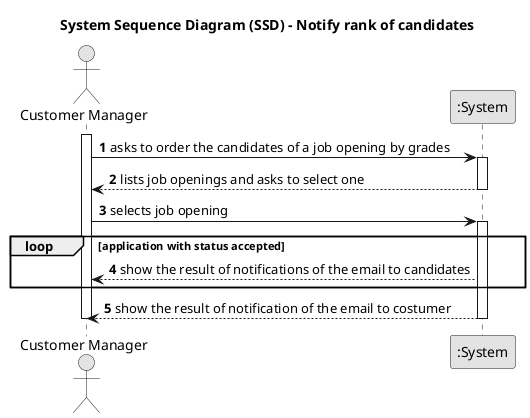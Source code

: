 @startuml
skinparam monochrome true
skinparam packageStyle rectangle
skinparam shadowing false

title System Sequence Diagram (SSD) - Notify rank of candidates

autonumber

actor "Customer Manager" as CM
participant ":System" as System

activate CM

    CM -> System : asks to order the candidates of a job opening by grades
    activate System


       System --> CM : lists job openings and asks to select one
    deactivate System

    CM -> System : selects job opening
    activate System

loop application with status accepted
        System --> CM :show the result of notifications of the email to candidates
end

    System --> CM : show the result of notification of the email to costumer

    deactivate System

deactivate CM

@enduml

